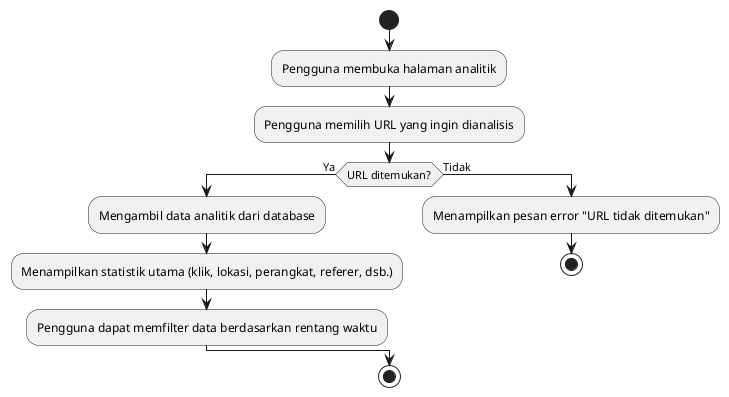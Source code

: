 @startuml

start
:Pengguna membuka halaman analitik;
:Pengguna memilih URL yang ingin dianalisis;

if (URL ditemukan?) then (Ya)
    :Mengambil data analitik dari database;
    :Menampilkan statistik utama (klik, lokasi, perangkat, referer, dsb.);

    :Pengguna dapat memfilter data berdasarkan rentang waktu;
else (Tidak)
    :Menampilkan pesan error "URL tidak ditemukan";
    stop
endif

stop

@enduml
